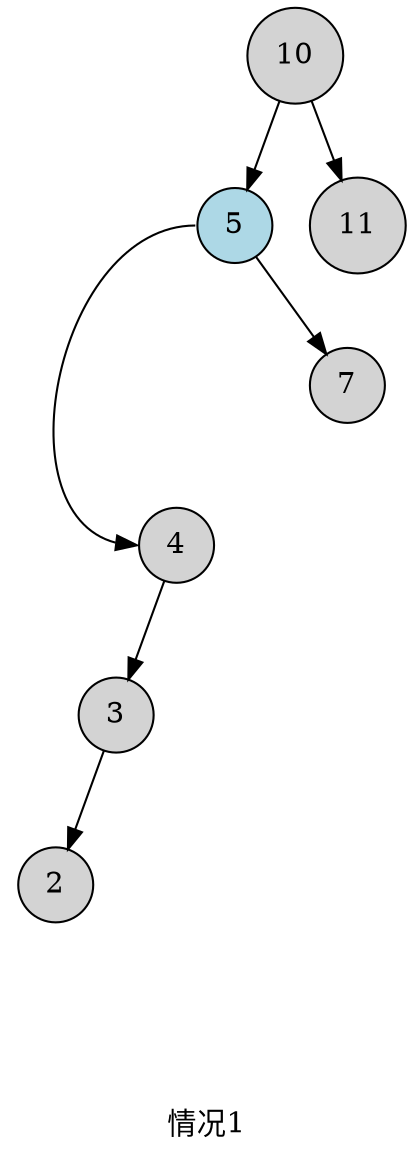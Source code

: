 digraph g{
    node[shape=circle style="filled"]
    label="情况1";
    1,2,3,4,5,6,7,8;
    2[fillcolor="lightblue"];
    node[style="invis"];
    1->{2,3};
    2->{4}[style=invis];
    2->{5};
    4->6[style=invis]
    6->7->8;
    2:w->6:w;
    4[style=invis]
    2[label=4]
    edge [style="invis"];
    4->44;
    6->66;
    7->77;
    8->88;

    1[label=10];
    2[label=5];
    3[label=11];
    4[label=5];
    5[label=7];
    6[label=4];
    7[label=3];
    8[label=2];

}
